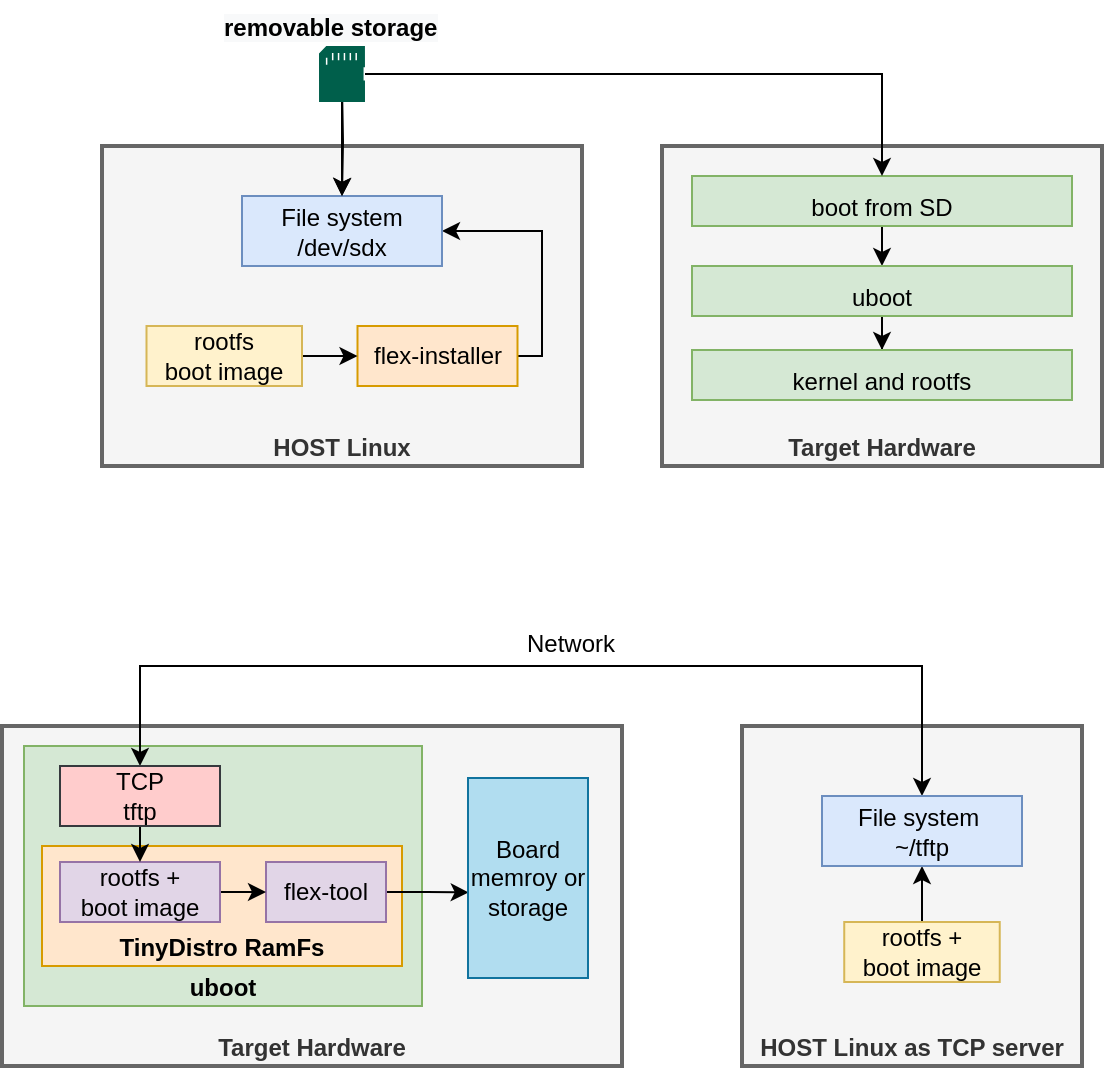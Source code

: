 <mxfile version="20.3.0" type="device"><diagram id="53VdTKLxm1h6NlRxlbbL" name="第 1 页"><mxGraphModel dx="918" dy="854" grid="1" gridSize="10" guides="1" tooltips="1" connect="1" arrows="1" fold="1" page="1" pageScale="1" pageWidth="827" pageHeight="1169" math="0" shadow="0"><root><mxCell id="0"/><mxCell id="1" parent="0"/><mxCell id="KaQiTfkA4POYowDKNzxv-2" value="HOST Linux" style="rounded=0;whiteSpace=wrap;html=1;verticalAlign=bottom;fontStyle=1;strokeWidth=2;fillColor=#f5f5f5;fontColor=#333333;strokeColor=#666666;" vertex="1" parent="1"><mxGeometry x="200" y="300" width="240" height="160" as="geometry"/></mxCell><mxCell id="KaQiTfkA4POYowDKNzxv-27" style="edgeStyle=orthogonalEdgeStyle;rounded=0;orthogonalLoop=1;jettySize=auto;html=1;exitX=1;exitY=0.5;exitDx=0;exitDy=0;entryX=1;entryY=0.5;entryDx=0;entryDy=0;" edge="1" parent="1" source="KaQiTfkA4POYowDKNzxv-3" target="KaQiTfkA4POYowDKNzxv-9"><mxGeometry relative="1" as="geometry"><Array as="points"><mxPoint x="420" y="405"/><mxPoint x="420" y="343"/></Array></mxGeometry></mxCell><mxCell id="KaQiTfkA4POYowDKNzxv-3" value="flex-installer" style="rounded=0;whiteSpace=wrap;html=1;fillColor=#ffe6cc;strokeColor=#d79b00;" vertex="1" parent="1"><mxGeometry x="327.75" y="390" width="80" height="30" as="geometry"/></mxCell><mxCell id="KaQiTfkA4POYowDKNzxv-5" value="Target Hardware" style="rounded=0;whiteSpace=wrap;html=1;verticalAlign=bottom;fontStyle=1;strokeWidth=2;fillColor=#f5f5f5;strokeColor=#666666;fontColor=#333333;" vertex="1" parent="1"><mxGeometry x="150" y="590" width="310" height="170" as="geometry"/></mxCell><mxCell id="KaQiTfkA4POYowDKNzxv-8" style="edgeStyle=orthogonalEdgeStyle;rounded=0;orthogonalLoop=1;jettySize=auto;html=1;exitX=1;exitY=0.5;exitDx=0;exitDy=0;entryX=0;entryY=0.5;entryDx=0;entryDy=0;" edge="1" parent="1" source="KaQiTfkA4POYowDKNzxv-7" target="KaQiTfkA4POYowDKNzxv-3"><mxGeometry relative="1" as="geometry"/></mxCell><mxCell id="KaQiTfkA4POYowDKNzxv-7" value="rootfs&lt;br&gt;boot image&lt;br&gt;" style="rounded=0;whiteSpace=wrap;html=1;fillColor=#fff2cc;strokeColor=#d6b656;" vertex="1" parent="1"><mxGeometry x="222.25" y="390" width="77.75" height="30" as="geometry"/></mxCell><mxCell id="KaQiTfkA4POYowDKNzxv-9" value="File system /dev/sdx" style="rounded=0;whiteSpace=wrap;html=1;fillColor=#dae8fc;strokeColor=#6c8ebf;" vertex="1" parent="1"><mxGeometry x="270" y="325" width="100" height="35" as="geometry"/></mxCell><mxCell id="KaQiTfkA4POYowDKNzxv-12" style="edgeStyle=orthogonalEdgeStyle;rounded=0;orthogonalLoop=1;jettySize=auto;html=1;" edge="1" parent="1" target="KaQiTfkA4POYowDKNzxv-9"><mxGeometry relative="1" as="geometry"><mxPoint x="320" y="270" as="sourcePoint"/></mxGeometry></mxCell><mxCell id="KaQiTfkA4POYowDKNzxv-16" value="uboot" style="rounded=0;whiteSpace=wrap;html=1;verticalAlign=bottom;fontStyle=1;fillColor=#d5e8d4;strokeColor=#82b366;" vertex="1" parent="1"><mxGeometry x="161" y="600" width="199" height="130" as="geometry"/></mxCell><mxCell id="KaQiTfkA4POYowDKNzxv-17" value="TinyDistro RamFs" style="rounded=0;whiteSpace=wrap;html=1;verticalAlign=bottom;fontStyle=1;fillColor=#ffe6cc;strokeColor=#d79b00;" vertex="1" parent="1"><mxGeometry x="170" y="650" width="180" height="60" as="geometry"/></mxCell><mxCell id="KaQiTfkA4POYowDKNzxv-77" style="edgeStyle=orthogonalEdgeStyle;rounded=0;orthogonalLoop=1;jettySize=auto;html=1;exitX=1;exitY=0.5;exitDx=0;exitDy=0;entryX=0.006;entryY=0.572;entryDx=0;entryDy=0;entryPerimeter=0;startArrow=none;startFill=0;" edge="1" parent="1" source="KaQiTfkA4POYowDKNzxv-18" target="KaQiTfkA4POYowDKNzxv-76"><mxGeometry relative="1" as="geometry"/></mxCell><mxCell id="KaQiTfkA4POYowDKNzxv-18" value="flex-tool" style="rounded=0;whiteSpace=wrap;html=1;fillColor=#e1d5e7;strokeColor=#9673a6;" vertex="1" parent="1"><mxGeometry x="282" y="658" width="60" height="30" as="geometry"/></mxCell><mxCell id="KaQiTfkA4POYowDKNzxv-24" value="" style="edgeStyle=orthogonalEdgeStyle;rounded=0;orthogonalLoop=1;jettySize=auto;html=1;" edge="1" parent="1" source="KaQiTfkA4POYowDKNzxv-20" target="KaQiTfkA4POYowDKNzxv-9"><mxGeometry relative="1" as="geometry"/></mxCell><mxCell id="KaQiTfkA4POYowDKNzxv-20" value="" style="sketch=0;pointerEvents=1;shadow=0;dashed=0;html=1;strokeColor=none;fillColor=#005F4B;labelPosition=center;verticalLabelPosition=bottom;verticalAlign=top;align=center;outlineConnect=0;shape=mxgraph.veeam2.sd_card;" vertex="1" parent="1"><mxGeometry x="308.5" y="250" width="23" height="28.0" as="geometry"/></mxCell><mxCell id="KaQiTfkA4POYowDKNzxv-21" value="&lt;span style=&quot;color: rgb(0, 0, 0); font-family: Helvetica; font-size: 12px; font-style: normal; font-variant-ligatures: normal; font-variant-caps: normal; font-weight: 700; letter-spacing: normal; orphans: 2; text-align: center; text-indent: 0px; text-transform: none; widows: 2; word-spacing: 0px; -webkit-text-stroke-width: 0px; background-color: rgb(248, 249, 250); text-decoration-thickness: initial; text-decoration-style: initial; text-decoration-color: initial; float: none; display: inline !important;&quot;&gt;removable storage&lt;/span&gt;" style="text;whiteSpace=wrap;html=1;" vertex="1" parent="1"><mxGeometry x="259" y="227" width="140" height="20" as="geometry"/></mxCell><mxCell id="KaQiTfkA4POYowDKNzxv-38" value="HOST Linux as TCP server" style="rounded=0;whiteSpace=wrap;html=1;verticalAlign=bottom;fontStyle=1;strokeWidth=2;fillColor=#f5f5f5;fontColor=#333333;strokeColor=#666666;" vertex="1" parent="1"><mxGeometry x="520" y="590" width="170" height="170" as="geometry"/></mxCell><mxCell id="KaQiTfkA4POYowDKNzxv-41" style="edgeStyle=orthogonalEdgeStyle;rounded=0;orthogonalLoop=1;jettySize=auto;html=1;exitX=1;exitY=0.5;exitDx=0;exitDy=0;entryX=0;entryY=0.5;entryDx=0;entryDy=0;" edge="1" parent="1" source="KaQiTfkA4POYowDKNzxv-42"><mxGeometry relative="1" as="geometry"><mxPoint x="617.75" y="705" as="targetPoint"/></mxGeometry></mxCell><mxCell id="KaQiTfkA4POYowDKNzxv-54" style="edgeStyle=orthogonalEdgeStyle;rounded=0;orthogonalLoop=1;jettySize=auto;html=1;exitX=0.5;exitY=0;exitDx=0;exitDy=0;entryX=0.5;entryY=1;entryDx=0;entryDy=0;startArrow=none;startFill=0;" edge="1" parent="1" source="KaQiTfkA4POYowDKNzxv-42" target="KaQiTfkA4POYowDKNzxv-43"><mxGeometry relative="1" as="geometry"/></mxCell><mxCell id="KaQiTfkA4POYowDKNzxv-42" value="rootfs +&lt;br&gt;boot image" style="rounded=0;whiteSpace=wrap;html=1;fillColor=#fff2cc;strokeColor=#d6b656;" vertex="1" parent="1"><mxGeometry x="571.12" y="688" width="77.75" height="30" as="geometry"/></mxCell><mxCell id="KaQiTfkA4POYowDKNzxv-55" style="edgeStyle=orthogonalEdgeStyle;rounded=0;orthogonalLoop=1;jettySize=auto;html=1;exitX=0.5;exitY=0;exitDx=0;exitDy=0;entryX=0.5;entryY=0;entryDx=0;entryDy=0;startArrow=classic;startFill=1;" edge="1" parent="1" source="KaQiTfkA4POYowDKNzxv-43" target="KaQiTfkA4POYowDKNzxv-46"><mxGeometry relative="1" as="geometry"><Array as="points"><mxPoint x="610" y="560"/><mxPoint x="219" y="560"/></Array></mxGeometry></mxCell><mxCell id="KaQiTfkA4POYowDKNzxv-43" value="File system&amp;nbsp;&lt;br&gt;~/tftp" style="rounded=0;whiteSpace=wrap;html=1;fillColor=#dae8fc;strokeColor=#6c8ebf;" vertex="1" parent="1"><mxGeometry x="560" y="625" width="100" height="35" as="geometry"/></mxCell><mxCell id="KaQiTfkA4POYowDKNzxv-48" style="edgeStyle=orthogonalEdgeStyle;rounded=0;orthogonalLoop=1;jettySize=auto;html=1;exitX=1;exitY=0.5;exitDx=0;exitDy=0;entryX=0;entryY=0.5;entryDx=0;entryDy=0;" edge="1" parent="1" source="KaQiTfkA4POYowDKNzxv-45" target="KaQiTfkA4POYowDKNzxv-18"><mxGeometry relative="1" as="geometry"/></mxCell><mxCell id="KaQiTfkA4POYowDKNzxv-45" value="rootfs +&lt;br&gt;boot image" style="rounded=0;whiteSpace=wrap;html=1;fillColor=#e1d5e7;strokeColor=#9673a6;" vertex="1" parent="1"><mxGeometry x="179" y="658" width="80" height="30" as="geometry"/></mxCell><mxCell id="KaQiTfkA4POYowDKNzxv-58" style="edgeStyle=orthogonalEdgeStyle;rounded=0;orthogonalLoop=1;jettySize=auto;html=1;exitX=0.5;exitY=1;exitDx=0;exitDy=0;entryX=0.5;entryY=0;entryDx=0;entryDy=0;startArrow=none;startFill=0;" edge="1" parent="1" source="KaQiTfkA4POYowDKNzxv-46" target="KaQiTfkA4POYowDKNzxv-45"><mxGeometry relative="1" as="geometry"/></mxCell><mxCell id="KaQiTfkA4POYowDKNzxv-46" value="TCP&lt;br&gt;tftp" style="rounded=0;whiteSpace=wrap;html=1;fillColor=#ffcccc;strokeColor=#36393d;" vertex="1" parent="1"><mxGeometry x="179" y="610" width="80" height="30" as="geometry"/></mxCell><mxCell id="KaQiTfkA4POYowDKNzxv-56" value="Network" style="text;html=1;align=center;verticalAlign=middle;resizable=0;points=[];autosize=1;strokeColor=none;fillColor=none;" vertex="1" parent="1"><mxGeometry x="399" y="534" width="70" height="30" as="geometry"/></mxCell><mxCell id="KaQiTfkA4POYowDKNzxv-59" value="Target Hardware" style="rounded=0;whiteSpace=wrap;html=1;verticalAlign=bottom;fontStyle=1;strokeWidth=2;fillColor=#f5f5f5;strokeColor=#666666;fontColor=#333333;" vertex="1" parent="1"><mxGeometry x="480" y="300" width="220" height="160" as="geometry"/></mxCell><mxCell id="KaQiTfkA4POYowDKNzxv-72" style="edgeStyle=orthogonalEdgeStyle;rounded=0;orthogonalLoop=1;jettySize=auto;html=1;exitX=0.5;exitY=1;exitDx=0;exitDy=0;entryX=0.5;entryY=0;entryDx=0;entryDy=0;startArrow=none;startFill=0;fontStyle=0" edge="1" parent="1" source="KaQiTfkA4POYowDKNzxv-70" target="KaQiTfkA4POYowDKNzxv-71"><mxGeometry relative="1" as="geometry"/></mxCell><mxCell id="KaQiTfkA4POYowDKNzxv-70" value="boot from SD" style="rounded=0;whiteSpace=wrap;html=1;verticalAlign=bottom;fontStyle=0;fillColor=#d5e8d4;strokeColor=#82b366;" vertex="1" parent="1"><mxGeometry x="495" y="315" width="190" height="25" as="geometry"/></mxCell><mxCell id="KaQiTfkA4POYowDKNzxv-69" style="edgeStyle=orthogonalEdgeStyle;rounded=0;orthogonalLoop=1;jettySize=auto;html=1;startArrow=none;startFill=0;entryX=0.5;entryY=0;entryDx=0;entryDy=0;" edge="1" parent="1" source="KaQiTfkA4POYowDKNzxv-20" target="KaQiTfkA4POYowDKNzxv-70"><mxGeometry relative="1" as="geometry"/></mxCell><mxCell id="KaQiTfkA4POYowDKNzxv-75" style="edgeStyle=orthogonalEdgeStyle;rounded=0;orthogonalLoop=1;jettySize=auto;html=1;exitX=0.5;exitY=1;exitDx=0;exitDy=0;startArrow=none;startFill=0;fontStyle=0" edge="1" parent="1" source="KaQiTfkA4POYowDKNzxv-71" target="KaQiTfkA4POYowDKNzxv-73"><mxGeometry relative="1" as="geometry"/></mxCell><mxCell id="KaQiTfkA4POYowDKNzxv-71" value="uboot" style="rounded=0;whiteSpace=wrap;html=1;verticalAlign=bottom;fontStyle=0;fillColor=#d5e8d4;strokeColor=#82b366;" vertex="1" parent="1"><mxGeometry x="495" y="360" width="190" height="25" as="geometry"/></mxCell><mxCell id="KaQiTfkA4POYowDKNzxv-73" value="kernel and rootfs" style="rounded=0;whiteSpace=wrap;html=1;verticalAlign=bottom;fontStyle=0;fillColor=#d5e8d4;strokeColor=#82b366;" vertex="1" parent="1"><mxGeometry x="495" y="402" width="190" height="25" as="geometry"/></mxCell><mxCell id="KaQiTfkA4POYowDKNzxv-76" value="Board memroy or storage" style="rounded=0;whiteSpace=wrap;html=1;fillColor=#b1ddf0;strokeColor=#10739e;" vertex="1" parent="1"><mxGeometry x="383" y="616" width="60" height="100" as="geometry"/></mxCell></root></mxGraphModel></diagram></mxfile>